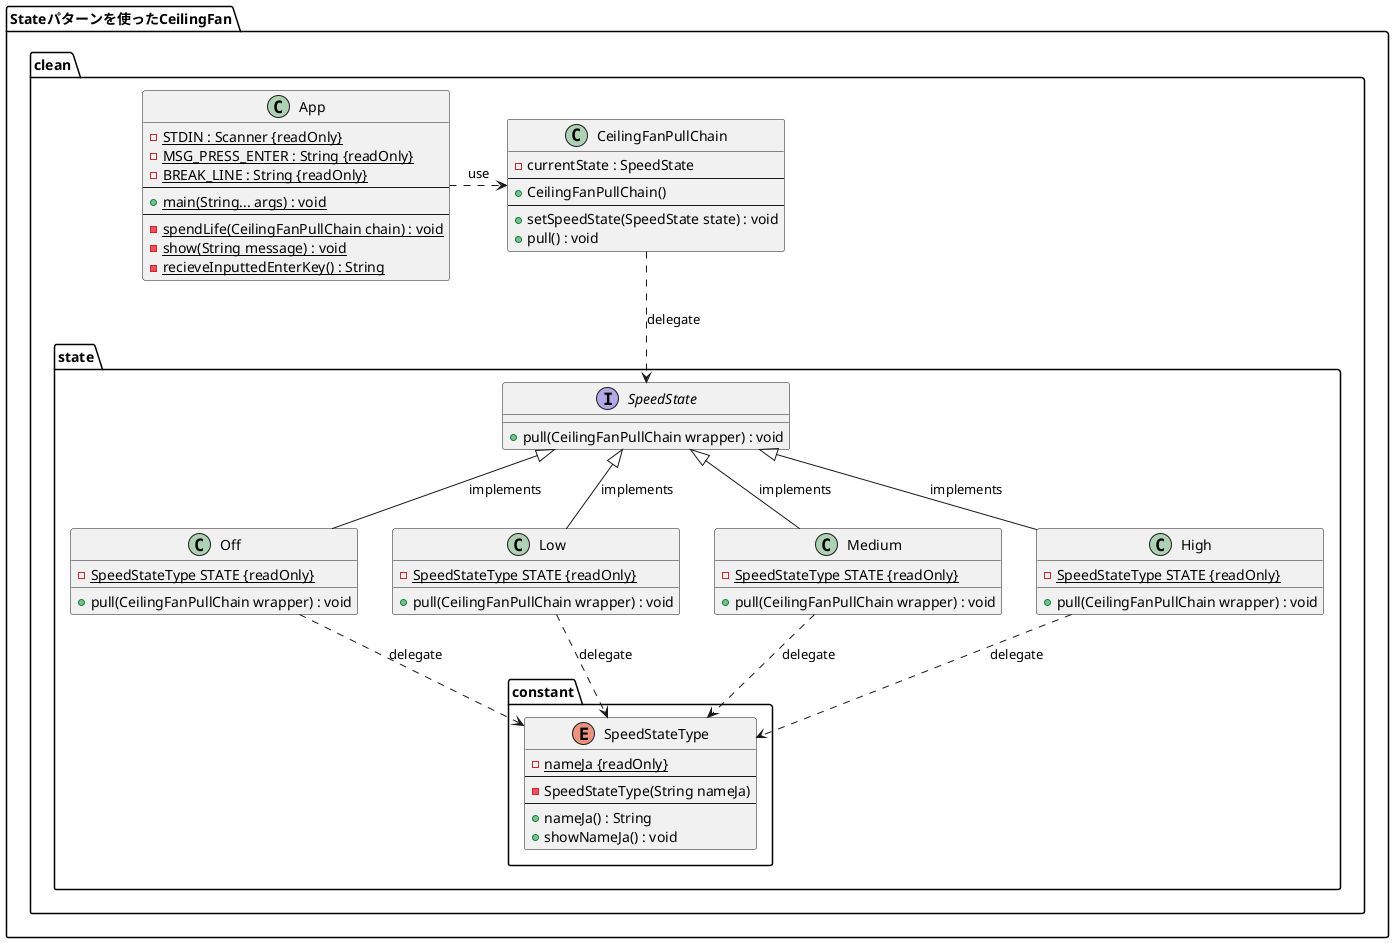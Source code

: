 @startuml cleanCeilingFan
package Stateパターンを使ったCeilingFan {
    package clean {

        class App {
            - {static} STDIN : Scanner {readOnly}
            - {static} MSG_PRESS_ENTER : String {readOnly}
            - {static} BREAK_LINE : String {readOnly}
            ---
            + {static} main(String... args) : void
            ---
            - {static} spendLife(CeilingFanPullChain chain) : void
            - {static} show(String message) : void
            - {static} recieveInputtedEnterKey() : String
        }

        class CeilingFanPullChain {
            - currentState : SpeedState
            ---
            + CeilingFanPullChain()
            ---
            + setSpeedState(SpeedState state) : void
            + pull() : void
        }

        package state {
            package constant {
                enum SpeedStateType {
                    - {static} nameJa {readOnly}
                    ---
                    - SpeedStateType(String nameJa)
                    ---
                    + nameJa() : String
                    + showNameJa() : void
                }
            }

            interface SpeedState {
                + pull(CeilingFanPullChain wrapper) : void
            }

            class Off {
                - {static} SpeedStateType STATE {readOnly}
                + pull(CeilingFanPullChain wrapper) : void
            }

            class Low {
                - {static} SpeedStateType STATE {readOnly}
                + pull(CeilingFanPullChain wrapper) : void
            }

            class Medium {
                - {static} SpeedStateType STATE {readOnly}
                + pull(CeilingFanPullChain wrapper) : void
            }

            class High {
                - {static} SpeedStateType STATE {readOnly}
                + pull(CeilingFanPullChain wrapper) : void
            }
        }
    }
}

App .> CeilingFanPullChain :use
CeilingFanPullChain ..> SpeedState : delegate

SpeedState <|-- Off :implements
SpeedState <|-- Low :implements
SpeedState <|-- Medium :implements
SpeedState <|-- High :implements

Off ..> SpeedStateType :delegate
Low ..> SpeedStateType :delegate
Medium ..> SpeedStateType :delegate
High ..> SpeedStateType :delegate
@enduml